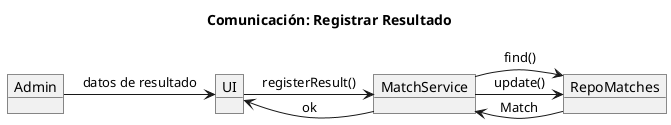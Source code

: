 @startuml
title Comunicación: Registrar Resultado
object Admin
object UI
object MatchService
object RepoMatches

Admin -> UI : datos de resultado
UI -> MatchService : registerResult()
MatchService -> RepoMatches : find()
RepoMatches -> MatchService : Match
MatchService -> RepoMatches : update()
MatchService -> UI : ok
@enduml